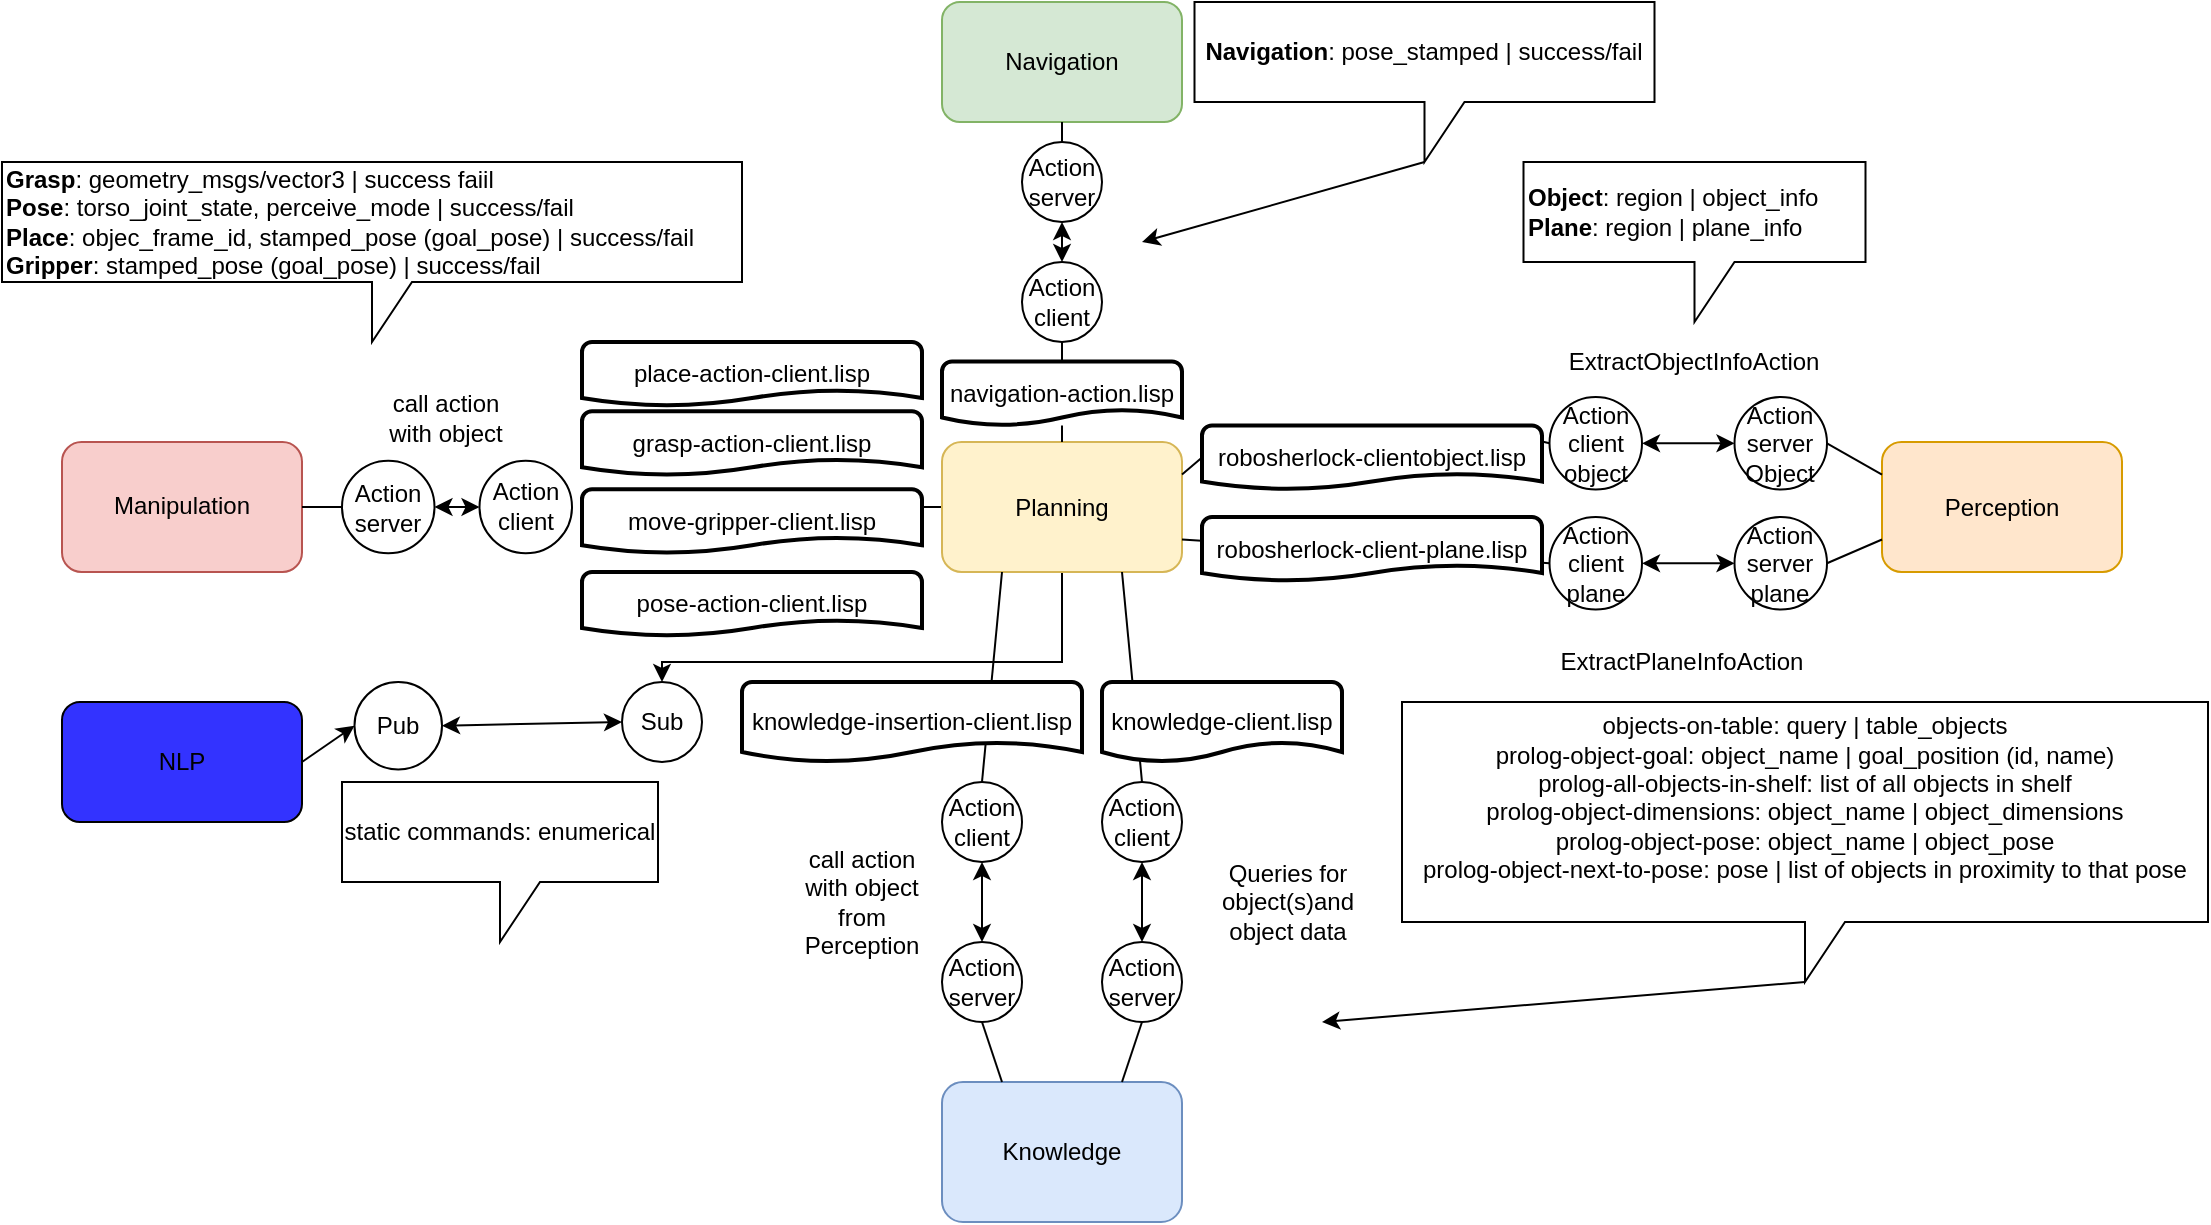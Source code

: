 <mxfile version="12.6.5" type="device"><diagram id="iuh2jrG7rsg8dXP2NMnp" name="Page-1"><mxGraphModel dx="2424" dy="807" grid="1" gridSize="10" guides="1" tooltips="1" connect="1" arrows="1" fold="1" page="1" pageScale="1" pageWidth="827" pageHeight="1169" math="0" shadow="0"><root><mxCell id="0"/><mxCell id="1" parent="0"/><mxCell id="QgMN_HhwQgdwxFTZZClq-3" style="edgeStyle=orthogonalEdgeStyle;rounded=0;orthogonalLoop=1;jettySize=auto;html=1;exitX=0;exitY=0.5;exitDx=0;exitDy=0;entryX=0;entryY=0.25;entryDx=0;entryDy=0;entryPerimeter=0;" edge="1" parent="1" source="mez3bWT_Jf6ymg6FvYkj-1" target="Ue3txVESYMJqGakFqi0r-18"><mxGeometry relative="1" as="geometry"><Array as="points"><mxPoint x="360" y="263"/><mxPoint x="180" y="262"/></Array></mxGeometry></mxCell><mxCell id="QgMN_HhwQgdwxFTZZClq-19" style="edgeStyle=orthogonalEdgeStyle;rounded=0;orthogonalLoop=1;jettySize=auto;html=1;exitX=0.5;exitY=1;exitDx=0;exitDy=0;entryX=0.5;entryY=0;entryDx=0;entryDy=0;" edge="1" parent="1" source="mez3bWT_Jf6ymg6FvYkj-1" target="QgMN_HhwQgdwxFTZZClq-15"><mxGeometry relative="1" as="geometry"><Array as="points"><mxPoint x="440" y="340"/></Array></mxGeometry></mxCell><mxCell id="mez3bWT_Jf6ymg6FvYkj-1" value="Planning" style="rounded=1;whiteSpace=wrap;html=1;fillColor=#fff2cc;strokeColor=#d6b656;" parent="1" vertex="1"><mxGeometry x="380" y="230" width="120" height="65" as="geometry"/></mxCell><mxCell id="mez3bWT_Jf6ymg6FvYkj-2" value="Perception" style="rounded=1;whiteSpace=wrap;html=1;fillColor=#ffe6cc;strokeColor=#d79b00;" parent="1" vertex="1"><mxGeometry x="850" y="230.01" width="120" height="65" as="geometry"/></mxCell><mxCell id="mez3bWT_Jf6ymg6FvYkj-3" value="Knowledge" style="rounded=1;whiteSpace=wrap;html=1;fillColor=#dae8fc;strokeColor=#6c8ebf;" parent="1" vertex="1"><mxGeometry x="380" y="550" width="120" height="70" as="geometry"/></mxCell><mxCell id="mez3bWT_Jf6ymg6FvYkj-4" value="Manipulation" style="rounded=1;whiteSpace=wrap;html=1;fillColor=#f8cecc;strokeColor=#b85450;" parent="1" vertex="1"><mxGeometry x="-60" y="229.99" width="120" height="65" as="geometry"/></mxCell><mxCell id="mez3bWT_Jf6ymg6FvYkj-6" value="Navigation" style="rounded=1;whiteSpace=wrap;html=1;fillColor=#d5e8d4;strokeColor=#82b366;" parent="1" vertex="1"><mxGeometry x="380" y="10" width="120" height="60" as="geometry"/></mxCell><mxCell id="mez3bWT_Jf6ymg6FvYkj-60" value="Action&lt;br&gt;server" style="ellipse;whiteSpace=wrap;html=1;aspect=fixed;" parent="1" vertex="1"><mxGeometry x="80" y="239.38" width="46.25" height="46.25" as="geometry"/></mxCell><mxCell id="mez3bWT_Jf6ymg6FvYkj-61" value="Action&lt;br&gt;client" style="ellipse;whiteSpace=wrap;html=1;aspect=fixed;" parent="1" vertex="1"><mxGeometry x="148.75" y="239.37" width="46.25" height="46.25" as="geometry"/></mxCell><mxCell id="mez3bWT_Jf6ymg6FvYkj-66" value="" style="endArrow=classic;startArrow=classic;html=1;exitX=1;exitY=0.5;exitDx=0;exitDy=0;entryX=0;entryY=0.5;entryDx=0;entryDy=0;" parent="1" source="mez3bWT_Jf6ymg6FvYkj-60" target="mez3bWT_Jf6ymg6FvYkj-61" edge="1"><mxGeometry width="50" height="50" relative="1" as="geometry"><mxPoint x="140" y="340" as="sourcePoint"/><mxPoint x="190" y="290" as="targetPoint"/><Array as="points"/></mxGeometry></mxCell><mxCell id="mez3bWT_Jf6ymg6FvYkj-67" value="" style="endArrow=none;html=1;entryX=0;entryY=0.5;entryDx=0;entryDy=0;exitX=1;exitY=0.5;exitDx=0;exitDy=0;" parent="1" source="mez3bWT_Jf6ymg6FvYkj-4" target="mez3bWT_Jf6ymg6FvYkj-60" edge="1"><mxGeometry width="50" height="50" relative="1" as="geometry"><mxPoint x="150" y="330" as="sourcePoint"/><mxPoint x="200" y="280" as="targetPoint"/></mxGeometry></mxCell><mxCell id="mez3bWT_Jf6ymg6FvYkj-71" value="Action&lt;br&gt;server" style="ellipse;whiteSpace=wrap;html=1;aspect=fixed;direction=south;" parent="1" vertex="1"><mxGeometry x="380" y="480" width="40" height="40" as="geometry"/></mxCell><mxCell id="mez3bWT_Jf6ymg6FvYkj-72" value="" style="endArrow=classic;startArrow=classic;html=1;entryX=0.5;entryY=1;entryDx=0;entryDy=0;" parent="1" source="mez3bWT_Jf6ymg6FvYkj-71" target="mez3bWT_Jf6ymg6FvYkj-73" edge="1"><mxGeometry width="50" height="50" relative="1" as="geometry"><mxPoint x="355" y="570.62" as="sourcePoint"/><mxPoint x="485.0" y="493.125" as="targetPoint"/><Array as="points"/></mxGeometry></mxCell><mxCell id="mez3bWT_Jf6ymg6FvYkj-73" value="Action&lt;br&gt;client" style="ellipse;whiteSpace=wrap;html=1;aspect=fixed;" parent="1" vertex="1"><mxGeometry x="380" y="400" width="40" height="40" as="geometry"/></mxCell><mxCell id="mez3bWT_Jf6ymg6FvYkj-74" value="" style="endArrow=none;html=1;exitX=0.25;exitY=1;exitDx=0;exitDy=0;entryX=0.5;entryY=0;entryDx=0;entryDy=0;" parent="1" source="mez3bWT_Jf6ymg6FvYkj-1" target="mez3bWT_Jf6ymg6FvYkj-73" edge="1"><mxGeometry width="50" height="50" relative="1" as="geometry"><mxPoint x="356.25" y="272.505" as="sourcePoint"/><mxPoint x="390" y="272.5" as="targetPoint"/><Array as="points"/></mxGeometry></mxCell><mxCell id="mez3bWT_Jf6ymg6FvYkj-76" value="" style="endArrow=none;html=1;entryX=1;entryY=0.5;entryDx=0;entryDy=0;exitX=0.25;exitY=0;exitDx=0;exitDy=0;" parent="1" source="mez3bWT_Jf6ymg6FvYkj-3" target="mez3bWT_Jf6ymg6FvYkj-71" edge="1"><mxGeometry width="50" height="50" relative="1" as="geometry"><mxPoint x="300" y="550" as="sourcePoint"/><mxPoint x="350" y="500" as="targetPoint"/></mxGeometry></mxCell><mxCell id="mez3bWT_Jf6ymg6FvYkj-78" value="Action&lt;br&gt;&lt;div&gt;client&lt;br&gt;object&lt;br&gt;&lt;/div&gt;" style="ellipse;whiteSpace=wrap;html=1;aspect=fixed;" parent="1" vertex="1"><mxGeometry x="683.75" y="207.51" width="46.25" height="46.25" as="geometry"/></mxCell><mxCell id="mez3bWT_Jf6ymg6FvYkj-79" value="Action&lt;br&gt;server&lt;br&gt;Object" style="ellipse;whiteSpace=wrap;html=1;aspect=fixed;" parent="1" vertex="1"><mxGeometry x="776.25" y="207.51" width="46.25" height="46.25" as="geometry"/></mxCell><mxCell id="mez3bWT_Jf6ymg6FvYkj-80" value="" style="endArrow=none;html=1;exitX=1;exitY=0.25;exitDx=0;exitDy=0;entryX=0;entryY=0.5;entryDx=0;entryDy=0;" parent="1" source="Ue3txVESYMJqGakFqi0r-8" target="mez3bWT_Jf6ymg6FvYkj-78" edge="1"><mxGeometry width="50" height="50" relative="1" as="geometry"><mxPoint x="550" y="380" as="sourcePoint"/><mxPoint x="600" y="330" as="targetPoint"/></mxGeometry></mxCell><mxCell id="mez3bWT_Jf6ymg6FvYkj-81" value="" style="endArrow=none;html=1;entryX=0;entryY=0.25;entryDx=0;entryDy=0;exitX=1;exitY=0.5;exitDx=0;exitDy=0;" parent="1" source="mez3bWT_Jf6ymg6FvYkj-79" target="mez3bWT_Jf6ymg6FvYkj-2" edge="1"><mxGeometry width="50" height="50" relative="1" as="geometry"><mxPoint x="750" y="357.51" as="sourcePoint"/><mxPoint x="810" y="243.76" as="targetPoint"/></mxGeometry></mxCell><mxCell id="mez3bWT_Jf6ymg6FvYkj-83" value="" style="endArrow=classic;startArrow=classic;html=1;entryX=0;entryY=0.5;entryDx=0;entryDy=0;exitX=1;exitY=0.5;exitDx=0;exitDy=0;" parent="1" source="mez3bWT_Jf6ymg6FvYkj-78" target="mez3bWT_Jf6ymg6FvYkj-79" edge="1"><mxGeometry width="50" height="50" relative="1" as="geometry"><mxPoint x="670" y="327.51" as="sourcePoint"/><mxPoint x="720" y="277.51" as="targetPoint"/></mxGeometry></mxCell><mxCell id="mez3bWT_Jf6ymg6FvYkj-84" value="Action&lt;br&gt;&lt;div&gt;client&lt;/div&gt;&lt;div&gt;plane&lt;br&gt;&lt;/div&gt;" style="ellipse;whiteSpace=wrap;html=1;aspect=fixed;" parent="1" vertex="1"><mxGeometry x="683.75" y="267.51" width="46.25" height="46.25" as="geometry"/></mxCell><mxCell id="mez3bWT_Jf6ymg6FvYkj-86" value="Action&lt;br&gt;server&lt;br&gt;plane" style="ellipse;whiteSpace=wrap;html=1;aspect=fixed;" parent="1" vertex="1"><mxGeometry x="776.25" y="267.51" width="46.25" height="46.25" as="geometry"/></mxCell><mxCell id="mez3bWT_Jf6ymg6FvYkj-87" value="" style="endArrow=none;html=1;exitX=1;exitY=0.75;exitDx=0;exitDy=0;entryX=0;entryY=0.5;entryDx=0;entryDy=0;" parent="1" source="mez3bWT_Jf6ymg6FvYkj-1" target="mez3bWT_Jf6ymg6FvYkj-84" edge="1"><mxGeometry width="50" height="50" relative="1" as="geometry"><mxPoint x="550" y="400" as="sourcePoint"/><mxPoint x="600" y="350" as="targetPoint"/></mxGeometry></mxCell><mxCell id="mez3bWT_Jf6ymg6FvYkj-88" value="" style="endArrow=none;html=1;entryX=0;entryY=0.75;entryDx=0;entryDy=0;exitX=1;exitY=0.5;exitDx=0;exitDy=0;" parent="1" source="mez3bWT_Jf6ymg6FvYkj-86" target="mez3bWT_Jf6ymg6FvYkj-2" edge="1"><mxGeometry width="50" height="50" relative="1" as="geometry"><mxPoint x="730" y="387.51" as="sourcePoint"/><mxPoint x="810" y="276.26" as="targetPoint"/></mxGeometry></mxCell><mxCell id="mez3bWT_Jf6ymg6FvYkj-89" value="" style="endArrow=classic;startArrow=classic;html=1;exitX=1;exitY=0.5;exitDx=0;exitDy=0;entryX=0;entryY=0.5;entryDx=0;entryDy=0;" parent="1" source="mez3bWT_Jf6ymg6FvYkj-84" target="mez3bWT_Jf6ymg6FvYkj-86" edge="1"><mxGeometry width="50" height="50" relative="1" as="geometry"><mxPoint x="700" y="417.51" as="sourcePoint"/><mxPoint x="750" y="367.51" as="targetPoint"/></mxGeometry></mxCell><mxCell id="mez3bWT_Jf6ymg6FvYkj-91" value="Action&lt;br&gt;client" style="ellipse;whiteSpace=wrap;html=1;aspect=fixed;" parent="1" vertex="1"><mxGeometry x="420" y="140" width="40" height="40" as="geometry"/></mxCell><mxCell id="mez3bWT_Jf6ymg6FvYkj-92" value="Action&lt;br&gt;server" style="ellipse;whiteSpace=wrap;html=1;aspect=fixed;direction=south;" parent="1" vertex="1"><mxGeometry x="420" y="80" width="40" height="40" as="geometry"/></mxCell><mxCell id="mez3bWT_Jf6ymg6FvYkj-93" value="" style="endArrow=none;html=1;exitX=0.5;exitY=0;exitDx=0;exitDy=0;entryX=0.5;entryY=1;entryDx=0;entryDy=0;" parent="1" source="Ue3txVESYMJqGakFqi0r-14" target="mez3bWT_Jf6ymg6FvYkj-91" edge="1"><mxGeometry width="50" height="50" relative="1" as="geometry"><mxPoint x="360" y="190" as="sourcePoint"/><mxPoint x="410" y="140" as="targetPoint"/></mxGeometry></mxCell><mxCell id="mez3bWT_Jf6ymg6FvYkj-94" value="" style="endArrow=none;html=1;entryX=0.5;entryY=1;entryDx=0;entryDy=0;exitX=0;exitY=0.5;exitDx=0;exitDy=0;" parent="1" source="mez3bWT_Jf6ymg6FvYkj-92" target="mez3bWT_Jf6ymg6FvYkj-6" edge="1"><mxGeometry width="50" height="50" relative="1" as="geometry"><mxPoint x="360" y="160" as="sourcePoint"/><mxPoint x="410" y="110" as="targetPoint"/></mxGeometry></mxCell><mxCell id="mez3bWT_Jf6ymg6FvYkj-95" value="" style="endArrow=classic;startArrow=classic;html=1;entryX=1;entryY=0.5;entryDx=0;entryDy=0;exitX=0.5;exitY=0;exitDx=0;exitDy=0;" parent="1" source="mez3bWT_Jf6ymg6FvYkj-91" target="mez3bWT_Jf6ymg6FvYkj-92" edge="1"><mxGeometry width="50" height="50" relative="1" as="geometry"><mxPoint x="350" y="180" as="sourcePoint"/><mxPoint x="400" y="130" as="targetPoint"/></mxGeometry></mxCell><mxCell id="mez3bWT_Jf6ymg6FvYkj-96" value="call action with object" style="text;html=1;strokeColor=none;fillColor=none;align=center;verticalAlign=middle;whiteSpace=wrap;rounded=0;" parent="1" vertex="1"><mxGeometry x="100" y="207.51" width="63.75" height="20" as="geometry"/></mxCell><mxCell id="mez3bWT_Jf6ymg6FvYkj-99" value="ExtractObjectInfoAction" style="text;html=1;strokeColor=none;fillColor=none;align=center;verticalAlign=middle;whiteSpace=wrap;rounded=0;" parent="1" vertex="1"><mxGeometry x="736.25" y="180" width="40" height="20" as="geometry"/></mxCell><mxCell id="mez3bWT_Jf6ymg6FvYkj-102" value="ExtractPlaneInfoAction" style="text;html=1;strokeColor=none;fillColor=none;align=center;verticalAlign=middle;whiteSpace=wrap;rounded=0;" parent="1" vertex="1"><mxGeometry x="730" y="330" width="40" height="20" as="geometry"/></mxCell><mxCell id="mez3bWT_Jf6ymg6FvYkj-104" value="call action with object from Perception" style="text;html=1;strokeColor=none;fillColor=none;align=center;verticalAlign=middle;whiteSpace=wrap;rounded=0;" parent="1" vertex="1"><mxGeometry x="310" y="450" width="60" height="20" as="geometry"/></mxCell><mxCell id="mez3bWT_Jf6ymg6FvYkj-107" value="Queries for object(s)and object data" style="text;html=1;strokeColor=none;fillColor=none;align=center;verticalAlign=middle;whiteSpace=wrap;rounded=0;" parent="1" vertex="1"><mxGeometry x="513.13" y="450" width="80" height="20" as="geometry"/></mxCell><mxCell id="1OVEuGR8YE_4H2FWBM8T-2" value="Action&lt;br&gt;client" style="ellipse;whiteSpace=wrap;html=1;aspect=fixed;" parent="1" vertex="1"><mxGeometry x="460" y="400" width="40" height="40" as="geometry"/></mxCell><mxCell id="1OVEuGR8YE_4H2FWBM8T-3" value="Action&lt;br&gt;server" style="ellipse;whiteSpace=wrap;html=1;aspect=fixed;direction=south;" parent="1" vertex="1"><mxGeometry x="460" y="480" width="40" height="40" as="geometry"/></mxCell><mxCell id="1OVEuGR8YE_4H2FWBM8T-4" value="" style="endArrow=classic;startArrow=classic;html=1;entryX=0.5;entryY=1;entryDx=0;entryDy=0;exitX=0;exitY=0.5;exitDx=0;exitDy=0;" parent="1" source="1OVEuGR8YE_4H2FWBM8T-3" target="1OVEuGR8YE_4H2FWBM8T-2" edge="1"><mxGeometry width="50" height="50" relative="1" as="geometry"><mxPoint x="160" y="550" as="sourcePoint"/><mxPoint x="210" y="500" as="targetPoint"/></mxGeometry></mxCell><mxCell id="1OVEuGR8YE_4H2FWBM8T-6" value="" style="endArrow=none;html=1;entryX=1;entryY=0.5;entryDx=0;entryDy=0;exitX=0.75;exitY=0;exitDx=0;exitDy=0;" parent="1" source="mez3bWT_Jf6ymg6FvYkj-3" target="1OVEuGR8YE_4H2FWBM8T-3" edge="1"><mxGeometry width="50" height="50" relative="1" as="geometry"><mxPoint x="250" y="600" as="sourcePoint"/><mxPoint x="300" y="550" as="targetPoint"/></mxGeometry></mxCell><mxCell id="Ue3txVESYMJqGakFqi0r-4" value="" style="endArrow=none;html=1;entryX=0.75;entryY=1;entryDx=0;entryDy=0;exitX=0.5;exitY=0;exitDx=0;exitDy=0;" parent="1" source="1OVEuGR8YE_4H2FWBM8T-2" target="mez3bWT_Jf6ymg6FvYkj-1" edge="1"><mxGeometry width="50" height="50" relative="1" as="geometry"><mxPoint x="480" y="400" as="sourcePoint"/><mxPoint x="470" y="295" as="targetPoint"/></mxGeometry></mxCell><mxCell id="Ue3txVESYMJqGakFqi0r-6" value="knowledge-client.lisp" style="strokeWidth=2;html=1;shape=mxgraph.flowchart.document2;whiteSpace=wrap;size=0.25;" parent="1" vertex="1"><mxGeometry x="460" y="350" width="120" height="40" as="geometry"/></mxCell><mxCell id="Ue3txVESYMJqGakFqi0r-7" value="knowledge-insertion-client.lisp" style="strokeWidth=2;html=1;shape=mxgraph.flowchart.document2;whiteSpace=wrap;size=0.25;" parent="1" vertex="1"><mxGeometry x="280" y="350" width="170" height="40" as="geometry"/></mxCell><mxCell id="Ue3txVESYMJqGakFqi0r-8" value="&lt;div&gt;robosherlock-clientobject.lisp&lt;/div&gt;" style="strokeWidth=2;html=1;shape=mxgraph.flowchart.document2;whiteSpace=wrap;size=0.25;" parent="1" vertex="1"><mxGeometry x="510" y="221.76" width="170" height="32" as="geometry"/></mxCell><mxCell id="Ue3txVESYMJqGakFqi0r-12" value="" style="endArrow=none;html=1;exitX=1;exitY=0.25;exitDx=0;exitDy=0;entryX=0;entryY=0.5;entryDx=0;entryDy=0;" parent="1" source="mez3bWT_Jf6ymg6FvYkj-1" target="Ue3txVESYMJqGakFqi0r-8" edge="1"><mxGeometry width="50" height="50" relative="1" as="geometry"><mxPoint x="500" y="246.25" as="sourcePoint"/><mxPoint x="683.75" y="230.635" as="targetPoint"/></mxGeometry></mxCell><mxCell id="Ue3txVESYMJqGakFqi0r-13" value="&lt;div&gt;robosherlock-client-plane.lisp&lt;/div&gt;" style="strokeWidth=2;html=1;shape=mxgraph.flowchart.document2;whiteSpace=wrap;size=0.25;" parent="1" vertex="1"><mxGeometry x="510" y="267.51" width="170" height="32" as="geometry"/></mxCell><mxCell id="Ue3txVESYMJqGakFqi0r-14" value="&lt;div&gt;navigation-action.lisp&lt;/div&gt;" style="strokeWidth=2;html=1;shape=mxgraph.flowchart.document2;whiteSpace=wrap;size=0.25;" parent="1" vertex="1"><mxGeometry x="380" y="189.76" width="120" height="32" as="geometry"/></mxCell><mxCell id="Ue3txVESYMJqGakFqi0r-15" value="" style="endArrow=none;html=1;exitX=0.5;exitY=0;exitDx=0;exitDy=0;entryX=0.5;entryY=1;entryDx=0;entryDy=0;" parent="1" source="mez3bWT_Jf6ymg6FvYkj-1" target="Ue3txVESYMJqGakFqi0r-14" edge="1"><mxGeometry width="50" height="50" relative="1" as="geometry"><mxPoint x="440" y="230" as="sourcePoint"/><mxPoint x="440" y="180" as="targetPoint"/></mxGeometry></mxCell><mxCell id="Ue3txVESYMJqGakFqi0r-16" value="&lt;div&gt;place-action-client.lisp&lt;/div&gt;" style="strokeWidth=2;html=1;shape=mxgraph.flowchart.document2;whiteSpace=wrap;size=0.25;" parent="1" vertex="1"><mxGeometry x="200" y="180" width="170" height="32" as="geometry"/></mxCell><mxCell id="Ue3txVESYMJqGakFqi0r-18" value="&lt;div&gt;move-gripper-client.lisp&lt;/div&gt;" style="strokeWidth=2;html=1;shape=mxgraph.flowchart.document2;whiteSpace=wrap;size=0.25;" parent="1" vertex="1"><mxGeometry x="200" y="253.62" width="170" height="32" as="geometry"/></mxCell><mxCell id="Ue3txVESYMJqGakFqi0r-17" value="&lt;div&gt;grasp-action-client.lisp&lt;/div&gt;" style="strokeWidth=2;html=1;shape=mxgraph.flowchart.document2;whiteSpace=wrap;size=0.25;" parent="1" vertex="1"><mxGeometry x="200" y="214.63" width="170" height="32" as="geometry"/></mxCell><mxCell id="QgMN_HhwQgdwxFTZZClq-1" value="&lt;div&gt;pose-action-client.lisp&lt;/div&gt;" style="strokeWidth=2;html=1;shape=mxgraph.flowchart.document2;whiteSpace=wrap;size=0.25;" vertex="1" parent="1"><mxGeometry x="200" y="294.99" width="170" height="32" as="geometry"/></mxCell><mxCell id="QgMN_HhwQgdwxFTZZClq-7" value="&lt;div align=&quot;left&quot;&gt;&lt;b&gt;Grasp&lt;/b&gt;: geometry_msgs/vector3 | success faiil&lt;/div&gt;&lt;div align=&quot;left&quot;&gt;&lt;b&gt;Pose&lt;/b&gt;: torso_joint_state, perceive_mode | success/fail&lt;/div&gt;&lt;div align=&quot;left&quot;&gt;&lt;b&gt;Place&lt;/b&gt;: objec_frame_id, stamped_pose (goal_pose) | success/fail&lt;/div&gt;&lt;div align=&quot;left&quot;&gt;&lt;b&gt;Gripper&lt;/b&gt;: stamped_pose (goal_pose) | success/fail&lt;br&gt;&lt;/div&gt;" style="shape=callout;whiteSpace=wrap;html=1;perimeter=calloutPerimeter;align=left;" vertex="1" parent="1"><mxGeometry x="-90" y="90" width="370" height="90" as="geometry"/></mxCell><mxCell id="QgMN_HhwQgdwxFTZZClq-8" value="&lt;b&gt;Navigation&lt;/b&gt;: pose_stamped | success/fail" style="shape=callout;whiteSpace=wrap;html=1;perimeter=calloutPerimeter;" vertex="1" parent="1"><mxGeometry x="506.25" y="10" width="230" height="80" as="geometry"/></mxCell><mxCell id="QgMN_HhwQgdwxFTZZClq-9" value="" style="endArrow=classic;html=1;exitX=0;exitY=0;exitDx=115;exitDy=80;exitPerimeter=0;" edge="1" parent="1" source="QgMN_HhwQgdwxFTZZClq-8"><mxGeometry width="50" height="50" relative="1" as="geometry"><mxPoint x="540" y="170" as="sourcePoint"/><mxPoint x="480" y="130" as="targetPoint"/></mxGeometry></mxCell><mxCell id="QgMN_HhwQgdwxFTZZClq-10" value="&lt;div align=&quot;left&quot;&gt;&lt;b&gt;Object&lt;/b&gt;: region | object_info&lt;/div&gt;&lt;div align=&quot;left&quot;&gt;&lt;b&gt;Plane&lt;/b&gt;: region | plane_info&lt;br&gt;&lt;/div&gt;" style="shape=callout;whiteSpace=wrap;html=1;perimeter=calloutPerimeter;align=left;" vertex="1" parent="1"><mxGeometry x="670.75" y="90" width="171" height="80" as="geometry"/></mxCell><mxCell id="QgMN_HhwQgdwxFTZZClq-11" value="&lt;div&gt;objects-on-table: query | table_objects&lt;/div&gt;&lt;div&gt;prolog-object-goal: object_name | goal_position (id, name)&lt;/div&gt;&lt;div&gt;prolog-all-objects-in-shelf: list of all objects in shelf&lt;/div&gt;&lt;div&gt;prolog-object-dimensions: object_name | object_dimensions&lt;/div&gt;&lt;div&gt;prolog-object-pose: object_name | object_pose&lt;/div&gt;&lt;div&gt;prolog-object-next-to-pose: pose | list of objects in proximity to that pose&lt;br&gt;&lt;/div&gt;&lt;div&gt;&lt;br&gt;&lt;/div&gt;" style="shape=callout;whiteSpace=wrap;html=1;perimeter=calloutPerimeter;" vertex="1" parent="1"><mxGeometry x="610" y="360" width="403" height="140" as="geometry"/></mxCell><mxCell id="QgMN_HhwQgdwxFTZZClq-12" value="" style="endArrow=classic;html=1;exitX=0;exitY=0;exitDx=201.5;exitDy=140;exitPerimeter=0;" edge="1" parent="1" source="QgMN_HhwQgdwxFTZZClq-11"><mxGeometry width="50" height="50" relative="1" as="geometry"><mxPoint x="840" y="600" as="sourcePoint"/><mxPoint x="570" y="520" as="targetPoint"/></mxGeometry></mxCell><mxCell id="QgMN_HhwQgdwxFTZZClq-13" value="NLP" style="rounded=1;whiteSpace=wrap;html=1;fillColor=#3333FF;" vertex="1" parent="1"><mxGeometry x="-60" y="360" width="120" height="60" as="geometry"/></mxCell><mxCell id="QgMN_HhwQgdwxFTZZClq-14" value="Pub" style="ellipse;whiteSpace=wrap;html=1;aspect=fixed;" vertex="1" parent="1"><mxGeometry x="86.25" y="350" width="43.75" height="43.75" as="geometry"/></mxCell><mxCell id="QgMN_HhwQgdwxFTZZClq-15" value="Sub" style="ellipse;whiteSpace=wrap;html=1;aspect=fixed;" vertex="1" parent="1"><mxGeometry x="220" y="350" width="40" height="40" as="geometry"/></mxCell><mxCell id="QgMN_HhwQgdwxFTZZClq-16" value="" style="endArrow=classic;startArrow=classic;html=1;entryX=0;entryY=0.5;entryDx=0;entryDy=0;exitX=1;exitY=0.5;exitDx=0;exitDy=0;" edge="1" parent="1" source="QgMN_HhwQgdwxFTZZClq-14" target="QgMN_HhwQgdwxFTZZClq-15"><mxGeometry width="50" height="50" relative="1" as="geometry"><mxPoint x="120" y="440" as="sourcePoint"/><mxPoint x="170" y="390" as="targetPoint"/></mxGeometry></mxCell><mxCell id="QgMN_HhwQgdwxFTZZClq-17" value="" style="endArrow=classic;html=1;exitX=1;exitY=0.5;exitDx=0;exitDy=0;entryX=0;entryY=0.5;entryDx=0;entryDy=0;" edge="1" parent="1" source="QgMN_HhwQgdwxFTZZClq-13" target="QgMN_HhwQgdwxFTZZClq-14"><mxGeometry width="50" height="50" relative="1" as="geometry"><mxPoint x="-10" y="490" as="sourcePoint"/><mxPoint x="40" y="440" as="targetPoint"/></mxGeometry></mxCell><mxCell id="QgMN_HhwQgdwxFTZZClq-20" value="static commands: enumerical" style="shape=callout;whiteSpace=wrap;html=1;perimeter=calloutPerimeter;" vertex="1" parent="1"><mxGeometry x="80" y="400" width="158" height="80" as="geometry"/></mxCell></root></mxGraphModel></diagram></mxfile>